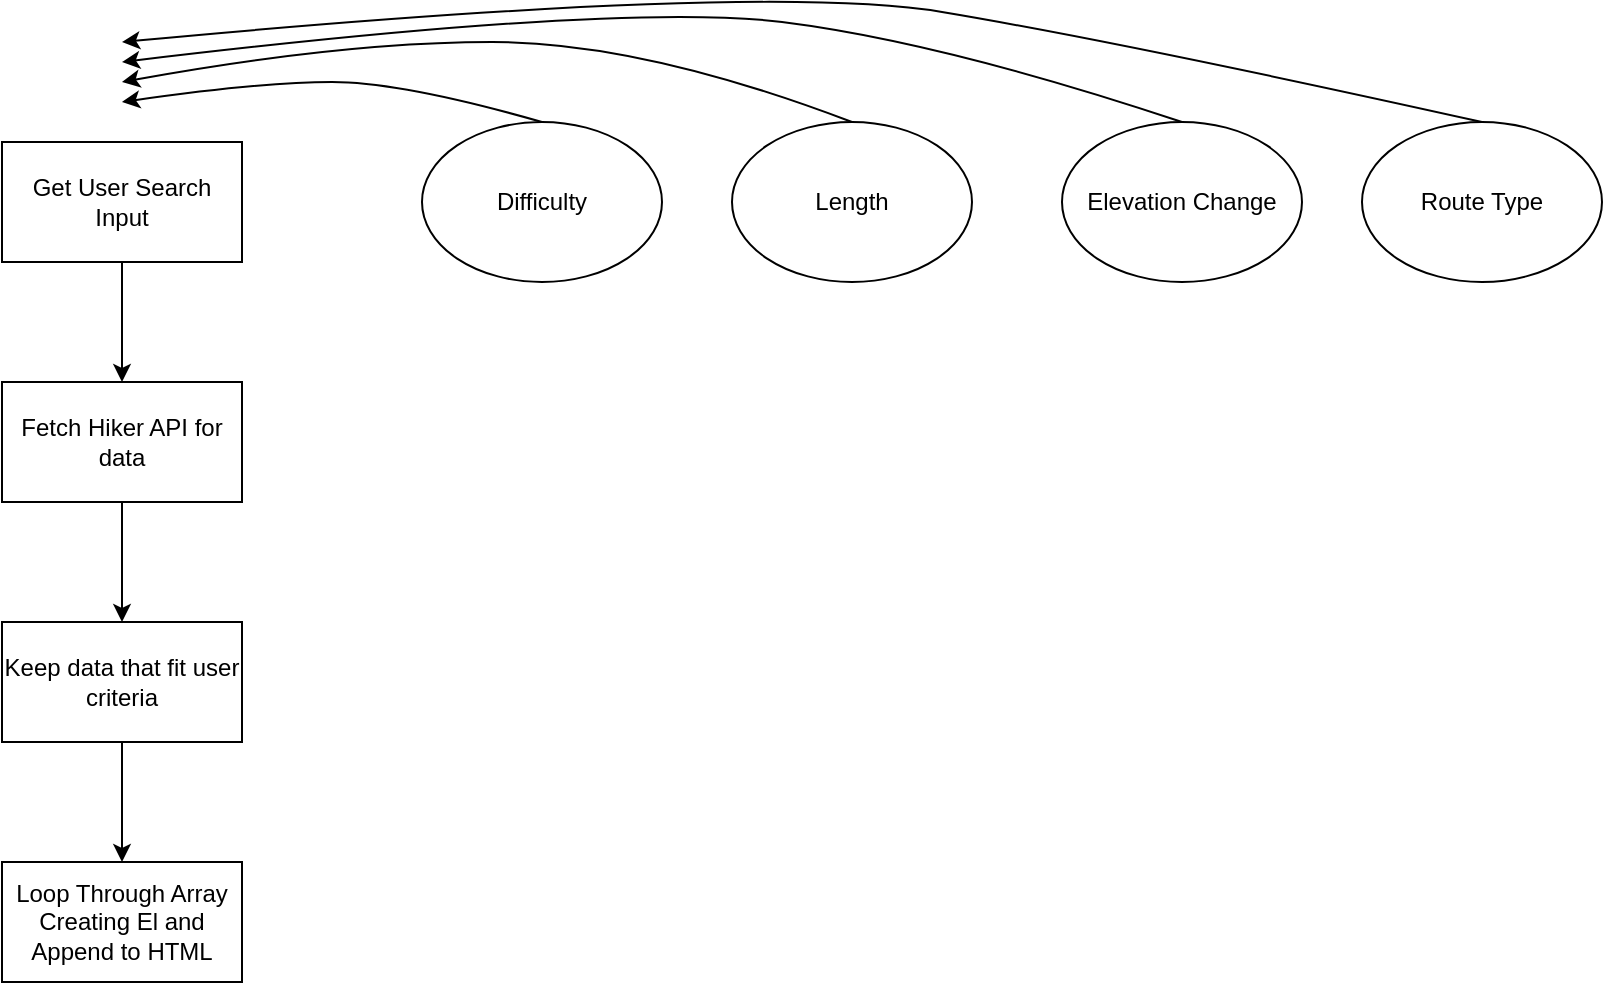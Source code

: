 <mxfile>
    <diagram id="15t9uujiD8jDq627_1N4" name="Page-1">
        <mxGraphModel dx="713" dy="1794" grid="1" gridSize="10" guides="1" tooltips="1" connect="1" arrows="1" fold="1" page="1" pageScale="1" pageWidth="850" pageHeight="1100" math="0" shadow="0">
            <root>
                <mxCell id="0"/>
                <mxCell id="1" parent="0"/>
                <mxCell id="20" value="" style="edgeStyle=none;html=1;" parent="1" source="3" target="13" edge="1">
                    <mxGeometry relative="1" as="geometry"/>
                </mxCell>
                <mxCell id="3" value="Get User Search Input" style="rounded=0;whiteSpace=wrap;html=1;" parent="1" vertex="1">
                    <mxGeometry x="60" y="50" width="120" height="60" as="geometry"/>
                </mxCell>
                <mxCell id="4" value="Difficulty" style="ellipse;whiteSpace=wrap;html=1;" parent="1" vertex="1">
                    <mxGeometry x="270" y="40" width="120" height="80" as="geometry"/>
                </mxCell>
                <mxCell id="5" value="" style="curved=1;endArrow=classic;html=1;exitX=0.5;exitY=0;exitDx=0;exitDy=0;" parent="1" source="4" edge="1">
                    <mxGeometry width="50" height="50" relative="1" as="geometry">
                        <mxPoint x="290" y="10" as="sourcePoint"/>
                        <mxPoint x="120" y="30" as="targetPoint"/>
                        <Array as="points">
                            <mxPoint x="260" y="20"/>
                            <mxPoint x="190" y="20"/>
                        </Array>
                    </mxGeometry>
                </mxCell>
                <mxCell id="6" value="Elevation Change" style="ellipse;whiteSpace=wrap;html=1;" parent="1" vertex="1">
                    <mxGeometry x="590" y="40" width="120" height="80" as="geometry"/>
                </mxCell>
                <mxCell id="7" value="Length" style="ellipse;whiteSpace=wrap;html=1;" parent="1" vertex="1">
                    <mxGeometry x="425" y="40" width="120" height="80" as="geometry"/>
                </mxCell>
                <mxCell id="8" value="" style="curved=1;endArrow=classic;html=1;exitX=0.5;exitY=0;exitDx=0;exitDy=0;" parent="1" source="7" edge="1">
                    <mxGeometry width="50" height="50" relative="1" as="geometry">
                        <mxPoint x="460" y="290" as="sourcePoint"/>
                        <mxPoint x="120" y="20" as="targetPoint"/>
                        <Array as="points">
                            <mxPoint x="380"/>
                            <mxPoint x="230"/>
                        </Array>
                    </mxGeometry>
                </mxCell>
                <mxCell id="9" value="" style="curved=1;endArrow=classic;html=1;exitX=0.5;exitY=0;exitDx=0;exitDy=0;" parent="1" source="6" edge="1">
                    <mxGeometry width="50" height="50" relative="1" as="geometry">
                        <mxPoint x="460" y="150" as="sourcePoint"/>
                        <mxPoint x="120" y="10" as="targetPoint"/>
                        <Array as="points">
                            <mxPoint x="530"/>
                            <mxPoint x="370" y="-20"/>
                        </Array>
                    </mxGeometry>
                </mxCell>
                <mxCell id="10" value="Route Type" style="ellipse;whiteSpace=wrap;html=1;" parent="1" vertex="1">
                    <mxGeometry x="740" y="40" width="120" height="80" as="geometry"/>
                </mxCell>
                <mxCell id="11" value="" style="curved=1;endArrow=classic;html=1;exitX=0.5;exitY=0;exitDx=0;exitDy=0;" parent="1" source="10" edge="1">
                    <mxGeometry width="50" height="50" relative="1" as="geometry">
                        <mxPoint x="460" y="150" as="sourcePoint"/>
                        <mxPoint x="120" as="targetPoint"/>
                        <Array as="points">
                            <mxPoint x="620"/>
                            <mxPoint x="440" y="-30"/>
                        </Array>
                    </mxGeometry>
                </mxCell>
                <mxCell id="22" value="" style="edgeStyle=none;html=1;" parent="1" source="13" edge="1">
                    <mxGeometry relative="1" as="geometry">
                        <mxPoint x="120" y="290" as="targetPoint"/>
                    </mxGeometry>
                </mxCell>
                <mxCell id="13" value="Fetch Hiker API for data" style="rounded=0;whiteSpace=wrap;html=1;" parent="1" vertex="1">
                    <mxGeometry x="60" y="170" width="120" height="60" as="geometry"/>
                </mxCell>
                <mxCell id="19" value="Loop Through Array Creating El and Append to HTML" style="rounded=0;whiteSpace=wrap;html=1;" parent="1" vertex="1">
                    <mxGeometry x="60" y="410" width="120" height="60" as="geometry"/>
                </mxCell>
                <mxCell id="25" value="Keep data that fit user criteria" style="rounded=0;whiteSpace=wrap;html=1;" vertex="1" parent="1">
                    <mxGeometry x="60" y="290" width="120" height="60" as="geometry"/>
                </mxCell>
                <mxCell id="26" value="" style="endArrow=classic;html=1;exitX=0.5;exitY=1;exitDx=0;exitDy=0;" edge="1" parent="1" source="25">
                    <mxGeometry width="50" height="50" relative="1" as="geometry">
                        <mxPoint x="240" y="300" as="sourcePoint"/>
                        <mxPoint x="120" y="410" as="targetPoint"/>
                    </mxGeometry>
                </mxCell>
            </root>
        </mxGraphModel>
    </diagram>
</mxfile>